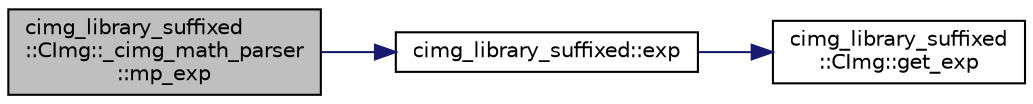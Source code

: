 digraph "cimg_library_suffixed::CImg::_cimg_math_parser::mp_exp"
{
  edge [fontname="Helvetica",fontsize="10",labelfontname="Helvetica",labelfontsize="10"];
  node [fontname="Helvetica",fontsize="10",shape=record];
  rankdir="LR";
  Node406 [label="cimg_library_suffixed\l::CImg::_cimg_math_parser\l::mp_exp",height=0.2,width=0.4,color="black", fillcolor="grey75", style="filled", fontcolor="black"];
  Node406 -> Node407 [color="midnightblue",fontsize="10",style="solid",fontname="Helvetica"];
  Node407 [label="cimg_library_suffixed::exp",height=0.2,width=0.4,color="black", fillcolor="white", style="filled",URL="$namespacecimg__library__suffixed.html#adc3a62a5832fe41a2a16023ba04c8e64"];
  Node407 -> Node408 [color="midnightblue",fontsize="10",style="solid",fontname="Helvetica"];
  Node408 [label="cimg_library_suffixed\l::CImg::get_exp",height=0.2,width=0.4,color="black", fillcolor="white", style="filled",URL="$structcimg__library__suffixed_1_1_c_img.html#a9025e6121a8da36b6213422347de4c12",tooltip="Compute the exponential of each pixel value . "];
}
